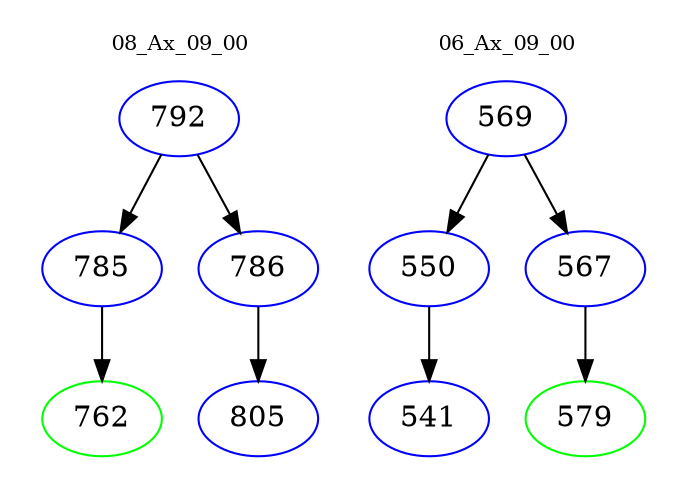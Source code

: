 digraph{
subgraph cluster_0 {
color = white
label = "08_Ax_09_00";
fontsize=10;
T0_792 [label="792", color="blue"]
T0_792 -> T0_785 [color="black"]
T0_785 [label="785", color="blue"]
T0_785 -> T0_762 [color="black"]
T0_762 [label="762", color="green"]
T0_792 -> T0_786 [color="black"]
T0_786 [label="786", color="blue"]
T0_786 -> T0_805 [color="black"]
T0_805 [label="805", color="blue"]
}
subgraph cluster_1 {
color = white
label = "06_Ax_09_00";
fontsize=10;
T1_569 [label="569", color="blue"]
T1_569 -> T1_550 [color="black"]
T1_550 [label="550", color="blue"]
T1_550 -> T1_541 [color="black"]
T1_541 [label="541", color="blue"]
T1_569 -> T1_567 [color="black"]
T1_567 [label="567", color="blue"]
T1_567 -> T1_579 [color="black"]
T1_579 [label="579", color="green"]
}
}
